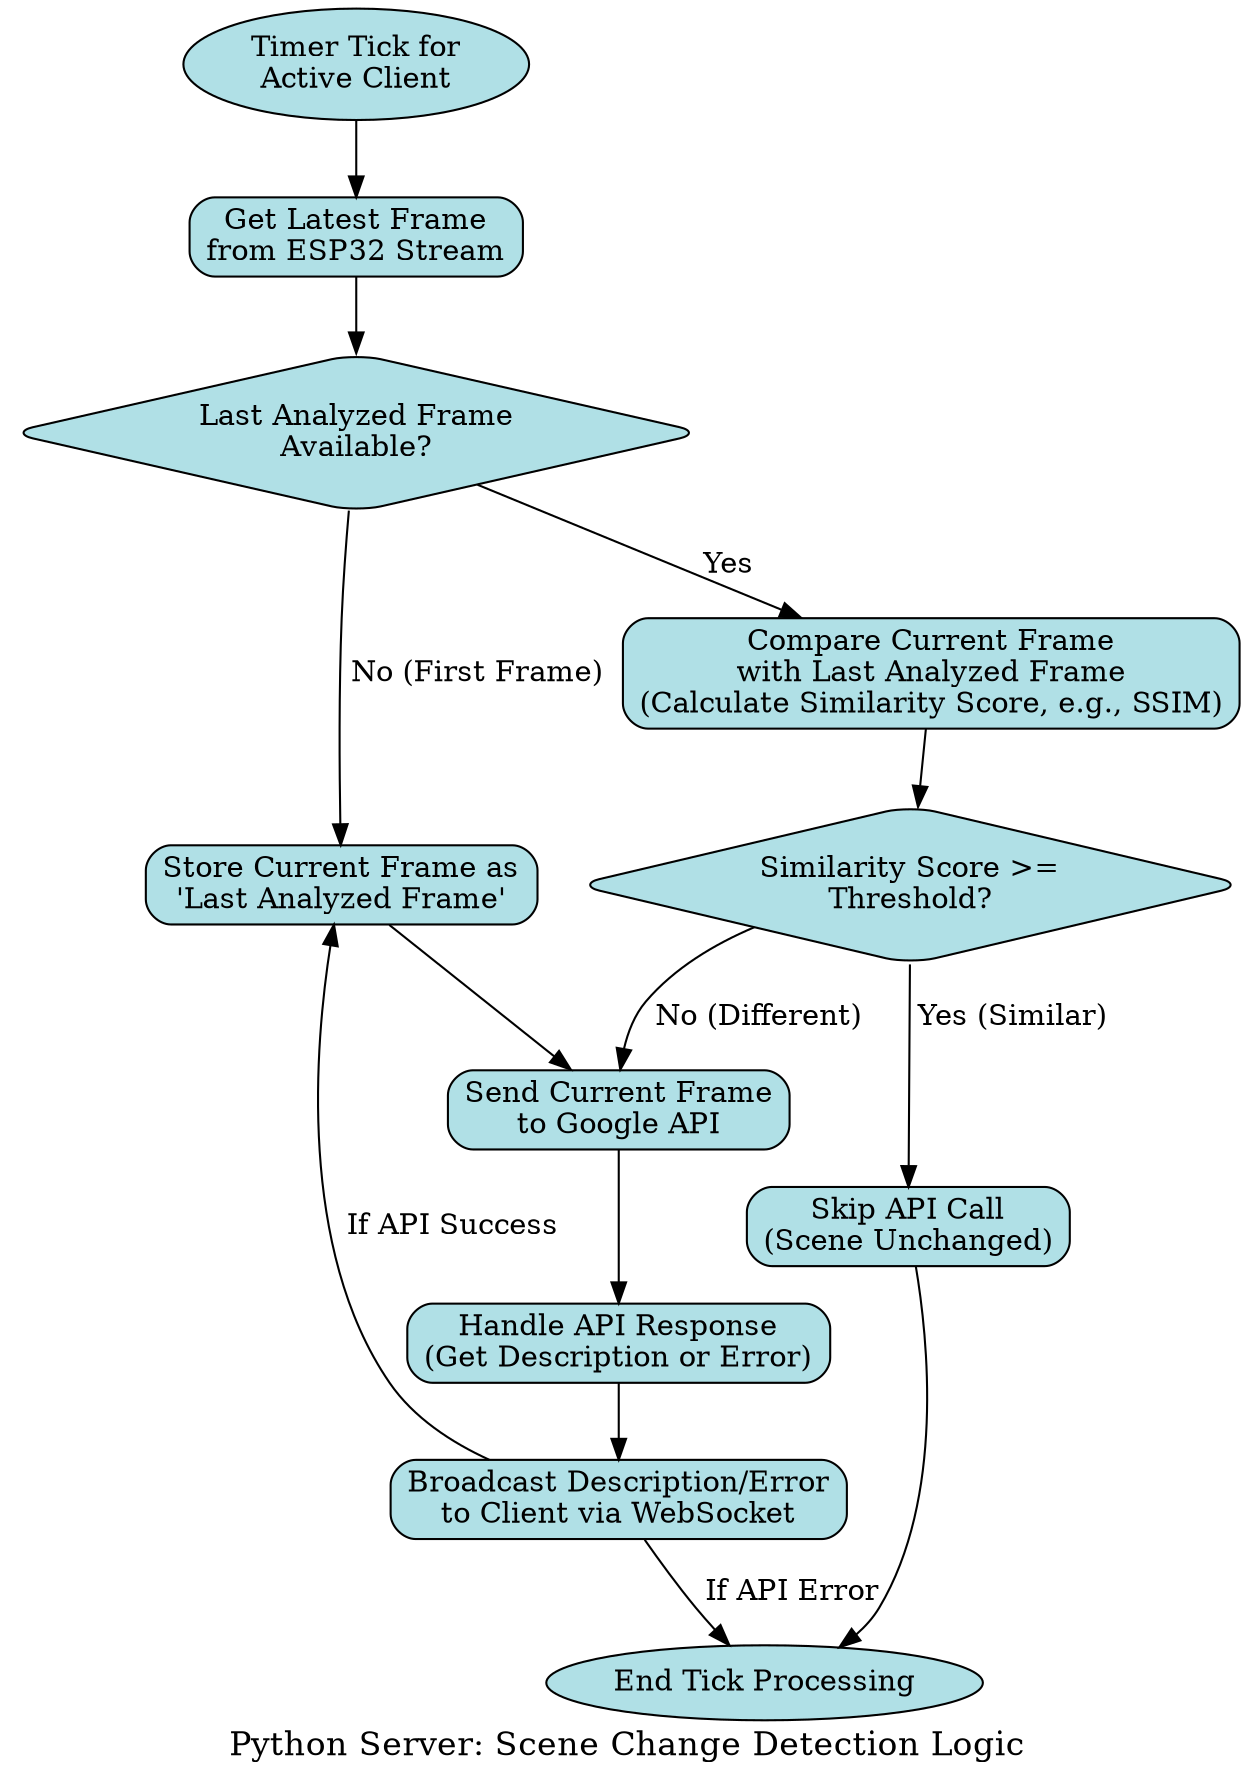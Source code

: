 digraph Scene_Change_Logic {
    rankdir=TB;
    node [shape=box, style="rounded,filled", fillcolor=powderblue];
    start [shape=ellipse, label="Timer Tick for\nActive Client"];
    get_frame [label="Get Latest Frame\nfrom ESP32 Stream"];
    check_last_frame [shape=diamond, label="Last Analyzed Frame\nAvailable?"];
    store_as_last [label="Store Current Frame as\n'Last Analyzed Frame'"];
    compare_frames [label="Compare Current Frame\nwith Last Analyzed Frame\n(Calculate Similarity Score, e.g., SSIM)"];
    check_similarity [shape=diamond, label="Similarity Score >=\nThreshold?"];
    call_api [label="Send Current Frame\nto Google API"];
    handle_api_response [label="Handle API Response\n(Get Description or Error)"];
    broadcast [label="Broadcast Description/Error\nto Client via WebSocket"];
    skip [label="Skip API Call\n(Scene Unchanged)"];
    end_tick [shape=ellipse, label="End Tick Processing"];

    // Flow
    start -> get_frame;
    get_frame -> check_last_frame;
    check_last_frame -> compare_frames [label=" Yes"];
    check_last_frame -> store_as_last [label=" No (First Frame)"];
    store_as_last -> call_api; // Always analyze the first frame
    compare_frames -> check_similarity;
    check_similarity -> skip [label=" Yes (Similar)"];
    check_similarity -> call_api [label=" No (Different)"];
    call_api -> handle_api_response;
    handle_api_response -> broadcast;
    broadcast -> store_as_last [label=" If API Success"]; // Update last analyzed frame only on success
    broadcast -> end_tick [label=" If API Error"];
    skip -> end_tick;

    label = "Python Server: Scene Change Detection Logic";
    fontsize=16;
}